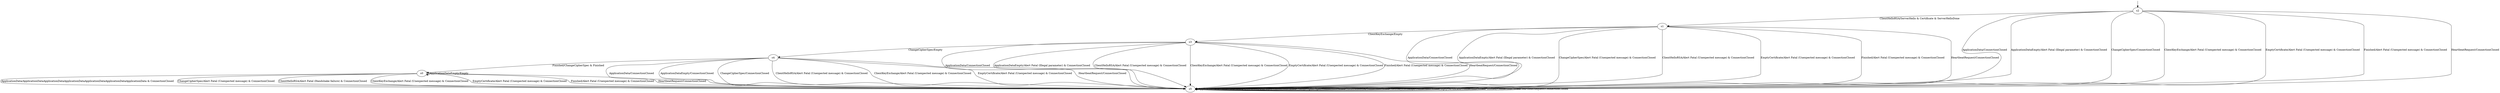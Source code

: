 digraph {
s2 [label="s2"]
s0 [label="s0"]
s1 [label="s1"]
s3 [label="s3"]
s4 [label="s4"]
s5 [label="s5"]
s2 -> s5 [label="ApplicationData/ConnectionClosed"];
s2 -> s5 [label="ApplicationDataEmpty/Alert Fatal (Illegal parameter) & ConnectionClosed"];
s2 -> s5 [label="ChangeCipherSpec/ConnectionClosed"];
s2 -> s1 [label="ClientHelloRSA/ServerHello & Certificate & ServerHelloDone"];
s2 -> s5 [label="ClientKeyExchange/Alert Fatal (Unexpected message) & ConnectionClosed"];
s2 -> s5 [label="EmptyCertificate/Alert Fatal (Unexpected message) & ConnectionClosed"];
s2 -> s5 [label="Finished/Alert Fatal (Unexpected message) & ConnectionClosed"];
s2 -> s5 [label="HeartbeatRequest/ConnectionClosed"];
s0 -> s5 [label="ApplicationData/ApplicationDataApplicationDataApplicationDataApplicationDataApplicationDataApplicationData & ConnectionClosed"];
s0 -> s0 [label="ApplicationDataEmpty/Empty"];
s0 -> s5 [label="ChangeCipherSpec/Alert Fatal (Unexpected message) & ConnectionClosed"];
s0 -> s5 [label="ClientHelloRSA/Alert Fatal (Handshake failure) & ConnectionClosed"];
s0 -> s5 [label="ClientKeyExchange/Alert Fatal (Unexpected message) & ConnectionClosed"];
s0 -> s5 [label="EmptyCertificate/Alert Fatal (Unexpected message) & ConnectionClosed"];
s0 -> s5 [label="Finished/Alert Fatal (Unexpected message) & ConnectionClosed"];
s0 -> s5 [label="HeartbeatRequest/ConnectionClosed"];
s1 -> s5 [label="ApplicationData/ConnectionClosed"];
s1 -> s5 [label="ApplicationDataEmpty/Alert Fatal (Illegal parameter) & ConnectionClosed"];
s1 -> s5 [label="ChangeCipherSpec/Alert Fatal (Unexpected message) & ConnectionClosed"];
s1 -> s5 [label="ClientHelloRSA/Alert Fatal (Unexpected message) & ConnectionClosed"];
s1 -> s3 [label="ClientKeyExchange/Empty"];
s1 -> s5 [label="EmptyCertificate/Alert Fatal (Unexpected message) & ConnectionClosed"];
s1 -> s5 [label="Finished/Alert Fatal (Unexpected message) & ConnectionClosed"];
s1 -> s5 [label="HeartbeatRequest/ConnectionClosed"];
s3 -> s5 [label="ApplicationData/ConnectionClosed"];
s3 -> s5 [label="ApplicationDataEmpty/Alert Fatal (Illegal parameter) & ConnectionClosed"];
s3 -> s4 [label="ChangeCipherSpec/Empty"];
s3 -> s5 [label="ClientHelloRSA/Alert Fatal (Unexpected message) & ConnectionClosed"];
s3 -> s5 [label="ClientKeyExchange/Alert Fatal (Unexpected message) & ConnectionClosed"];
s3 -> s5 [label="EmptyCertificate/Alert Fatal (Unexpected message) & ConnectionClosed"];
s3 -> s5 [label="Finished/Alert Fatal (Unexpected message) & ConnectionClosed"];
s3 -> s5 [label="HeartbeatRequest/ConnectionClosed"];
s4 -> s5 [label="ApplicationData/ConnectionClosed"];
s4 -> s5 [label="ApplicationDataEmpty/ConnectionClosed"];
s4 -> s5 [label="ChangeCipherSpec/ConnectionClosed"];
s4 -> s5 [label="ClientHelloRSA/Alert Fatal (Unexpected message) & ConnectionClosed"];
s4 -> s5 [label="ClientKeyExchange/Alert Fatal (Unexpected message) & ConnectionClosed"];
s4 -> s5 [label="EmptyCertificate/Alert Fatal (Unexpected message) & ConnectionClosed"];
s4 -> s0 [label="Finished/ChangeCipherSpec & Finished"];
s4 -> s5 [label="HeartbeatRequest/ConnectionClosed"];
s5 -> s5 [label="ApplicationData/ConnectionClosed"];
s5 -> s5 [label="ApplicationDataEmpty/ConnectionClosed"];
s5 -> s5 [label="ChangeCipherSpec/ConnectionClosed"];
s5 -> s5 [label="ClientHelloRSA/ConnectionClosed"];
s5 -> s5 [label="ClientKeyExchange/ConnectionClosed"];
s5 -> s5 [label="EmptyCertificate/ConnectionClosed"];
s5 -> s5 [label="Finished/ConnectionClosed"];
s5 -> s5 [label="HeartbeatRequest/ConnectionClosed"];

__start0 [label="" shape="none" width="0" height="0"];
__start0 -> s2;
}
